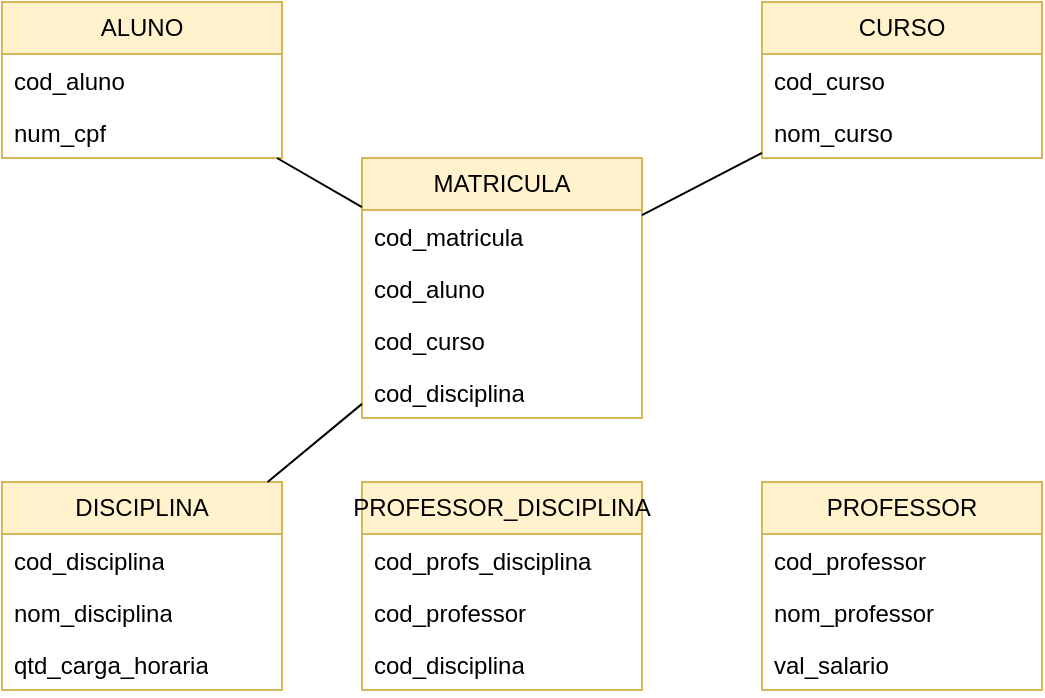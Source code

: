 <mxfile compressed="true" version="21.6.9" type="github"><diagram name="Página-1" id="C2qhlDqRPUhF-mtVejrP"><mxGraphModel dx="794" dy="1534" grid="1" gridSize="10" guides="1" tooltips="1" connect="1" arrows="1" fold="1" page="0" pageScale="1" pageWidth="827" pageHeight="1169" math="0" shadow="0"><root><mxCell id="0"/><mxCell id="1" parent="0"/><mxCell id="I0er0lBhOSjS7gV3siXm-53" value="CURSO" style="swimlane;fontStyle=0;childLayout=stackLayout;horizontal=1;startSize=26;fillColor=#fff2cc;horizontalStack=0;resizeParent=1;resizeParentMax=0;resizeLast=0;collapsible=1;marginBottom=0;whiteSpace=wrap;html=1;strokeColor=#d6b656;" parent="1" vertex="1"><mxGeometry x="440" y="-440" width="140" height="78" as="geometry"/></mxCell><mxCell id="I0er0lBhOSjS7gV3siXm-7" value="cod_curso" style="text;strokeColor=none;fillColor=none;align=left;verticalAlign=top;spacingLeft=4;spacingRight=4;overflow=hidden;rotatable=0;points=[[0,0.5],[1,0.5]];portConstraint=eastwest;whiteSpace=wrap;html=1;" parent="I0er0lBhOSjS7gV3siXm-53" vertex="1"><mxGeometry y="26" width="140" height="26" as="geometry"/></mxCell><mxCell id="I0er0lBhOSjS7gV3siXm-9" value="nom_curso" style="text;strokeColor=none;fillColor=none;align=left;verticalAlign=top;spacingLeft=4;spacingRight=4;overflow=hidden;rotatable=0;points=[[0,0.5],[1,0.5]];portConstraint=eastwest;whiteSpace=wrap;html=1;" parent="I0er0lBhOSjS7gV3siXm-53" vertex="1"><mxGeometry y="52" width="140" height="26" as="geometry"/></mxCell><mxCell id="I0er0lBhOSjS7gV3siXm-61" value="ALUNO" style="swimlane;fontStyle=0;childLayout=stackLayout;horizontal=1;startSize=26;fillColor=#fff2cc;horizontalStack=0;resizeParent=1;resizeParentMax=0;resizeLast=0;collapsible=1;marginBottom=0;whiteSpace=wrap;html=1;strokeColor=#d6b656;" parent="1" vertex="1"><mxGeometry x="60" y="-440" width="140" height="78" as="geometry"/></mxCell><mxCell id="I0er0lBhOSjS7gV3siXm-62" value="cod_aluno" style="text;strokeColor=none;fillColor=none;align=left;verticalAlign=top;spacingLeft=4;spacingRight=4;overflow=hidden;rotatable=0;points=[[0,0.5],[1,0.5]];portConstraint=eastwest;whiteSpace=wrap;html=1;" parent="I0er0lBhOSjS7gV3siXm-61" vertex="1"><mxGeometry y="26" width="140" height="26" as="geometry"/></mxCell><mxCell id="I0er0lBhOSjS7gV3siXm-63" value="num_cpf" style="text;strokeColor=none;fillColor=none;align=left;verticalAlign=top;spacingLeft=4;spacingRight=4;overflow=hidden;rotatable=0;points=[[0,0.5],[1,0.5]];portConstraint=eastwest;whiteSpace=wrap;html=1;" parent="I0er0lBhOSjS7gV3siXm-61" vertex="1"><mxGeometry y="52" width="140" height="26" as="geometry"/></mxCell><mxCell id="I0er0lBhOSjS7gV3siXm-65" value="DISCIPLINA" style="swimlane;fontStyle=0;childLayout=stackLayout;horizontal=1;startSize=26;fillColor=#fff2cc;horizontalStack=0;resizeParent=1;resizeParentMax=0;resizeLast=0;collapsible=1;marginBottom=0;whiteSpace=wrap;html=1;strokeColor=#d6b656;" parent="1" vertex="1"><mxGeometry x="60" y="-200" width="140" height="104" as="geometry"/></mxCell><mxCell id="I0er0lBhOSjS7gV3siXm-66" value="cod_disciplina" style="text;strokeColor=none;fillColor=none;align=left;verticalAlign=top;spacingLeft=4;spacingRight=4;overflow=hidden;rotatable=0;points=[[0,0.5],[1,0.5]];portConstraint=eastwest;whiteSpace=wrap;html=1;" parent="I0er0lBhOSjS7gV3siXm-65" vertex="1"><mxGeometry y="26" width="140" height="26" as="geometry"/></mxCell><mxCell id="I0er0lBhOSjS7gV3siXm-67" value="nom_disciplina" style="text;strokeColor=none;fillColor=none;align=left;verticalAlign=top;spacingLeft=4;spacingRight=4;overflow=hidden;rotatable=0;points=[[0,0.5],[1,0.5]];portConstraint=eastwest;whiteSpace=wrap;html=1;" parent="I0er0lBhOSjS7gV3siXm-65" vertex="1"><mxGeometry y="52" width="140" height="26" as="geometry"/></mxCell><mxCell id="I0er0lBhOSjS7gV3siXm-68" value="qtd_carga_horaria" style="text;strokeColor=none;fillColor=none;align=left;verticalAlign=top;spacingLeft=4;spacingRight=4;overflow=hidden;rotatable=0;points=[[0,0.5],[1,0.5]];portConstraint=eastwest;whiteSpace=wrap;html=1;" parent="I0er0lBhOSjS7gV3siXm-65" vertex="1"><mxGeometry y="78" width="140" height="26" as="geometry"/></mxCell><mxCell id="I0er0lBhOSjS7gV3siXm-69" value="PROFESSOR" style="swimlane;fontStyle=0;childLayout=stackLayout;horizontal=1;startSize=26;fillColor=#fff2cc;horizontalStack=0;resizeParent=1;resizeParentMax=0;resizeLast=0;collapsible=1;marginBottom=0;whiteSpace=wrap;html=1;strokeColor=#d6b656;" parent="1" vertex="1"><mxGeometry x="440" y="-200" width="140" height="104" as="geometry"/></mxCell><mxCell id="I0er0lBhOSjS7gV3siXm-70" value="cod_professor" style="text;strokeColor=none;fillColor=none;align=left;verticalAlign=top;spacingLeft=4;spacingRight=4;overflow=hidden;rotatable=0;points=[[0,0.5],[1,0.5]];portConstraint=eastwest;whiteSpace=wrap;html=1;" parent="I0er0lBhOSjS7gV3siXm-69" vertex="1"><mxGeometry y="26" width="140" height="26" as="geometry"/></mxCell><mxCell id="I0er0lBhOSjS7gV3siXm-71" value="nom_professor" style="text;strokeColor=none;fillColor=none;align=left;verticalAlign=top;spacingLeft=4;spacingRight=4;overflow=hidden;rotatable=0;points=[[0,0.5],[1,0.5]];portConstraint=eastwest;whiteSpace=wrap;html=1;" parent="I0er0lBhOSjS7gV3siXm-69" vertex="1"><mxGeometry y="52" width="140" height="26" as="geometry"/></mxCell><mxCell id="I0er0lBhOSjS7gV3siXm-72" value="val_salario" style="text;strokeColor=none;fillColor=none;align=left;verticalAlign=top;spacingLeft=4;spacingRight=4;overflow=hidden;rotatable=0;points=[[0,0.5],[1,0.5]];portConstraint=eastwest;whiteSpace=wrap;html=1;" parent="I0er0lBhOSjS7gV3siXm-69" vertex="1"><mxGeometry y="78" width="140" height="26" as="geometry"/></mxCell><mxCell id="I0er0lBhOSjS7gV3siXm-73" value="MATRICULA" style="swimlane;fontStyle=0;childLayout=stackLayout;horizontal=1;startSize=26;fillColor=#fff2cc;horizontalStack=0;resizeParent=1;resizeParentMax=0;resizeLast=0;collapsible=1;marginBottom=0;whiteSpace=wrap;html=1;strokeColor=#d6b656;" parent="1" vertex="1"><mxGeometry x="240" y="-362" width="140" height="130" as="geometry"/></mxCell><mxCell id="I0er0lBhOSjS7gV3siXm-74" value="cod_matricula" style="text;strokeColor=none;fillColor=none;align=left;verticalAlign=top;spacingLeft=4;spacingRight=4;overflow=hidden;rotatable=0;points=[[0,0.5],[1,0.5]];portConstraint=eastwest;whiteSpace=wrap;html=1;" parent="I0er0lBhOSjS7gV3siXm-73" vertex="1"><mxGeometry y="26" width="140" height="26" as="geometry"/></mxCell><mxCell id="I0er0lBhOSjS7gV3siXm-75" value="cod_aluno" style="text;strokeColor=none;fillColor=none;align=left;verticalAlign=top;spacingLeft=4;spacingRight=4;overflow=hidden;rotatable=0;points=[[0,0.5],[1,0.5]];portConstraint=eastwest;whiteSpace=wrap;html=1;" parent="I0er0lBhOSjS7gV3siXm-73" vertex="1"><mxGeometry y="52" width="140" height="26" as="geometry"/></mxCell><mxCell id="I0er0lBhOSjS7gV3siXm-76" value="cod_curso" style="text;strokeColor=none;fillColor=none;align=left;verticalAlign=top;spacingLeft=4;spacingRight=4;overflow=hidden;rotatable=0;points=[[0,0.5],[1,0.5]];portConstraint=eastwest;whiteSpace=wrap;html=1;" parent="I0er0lBhOSjS7gV3siXm-73" vertex="1"><mxGeometry y="78" width="140" height="26" as="geometry"/></mxCell><mxCell id="I0er0lBhOSjS7gV3siXm-77" value="cod_disciplina" style="text;strokeColor=none;fillColor=none;align=left;verticalAlign=top;spacingLeft=4;spacingRight=4;overflow=hidden;rotatable=0;points=[[0,0.5],[1,0.5]];portConstraint=eastwest;whiteSpace=wrap;html=1;" parent="I0er0lBhOSjS7gV3siXm-73" vertex="1"><mxGeometry y="104" width="140" height="26" as="geometry"/></mxCell><mxCell id="I0er0lBhOSjS7gV3siXm-79" value="" style="endArrow=none;html=1;rounded=0;" parent="1" source="I0er0lBhOSjS7gV3siXm-73" target="I0er0lBhOSjS7gV3siXm-61" edge="1"><mxGeometry width="50" height="50" relative="1" as="geometry"><mxPoint x="340" y="-230" as="sourcePoint"/><mxPoint x="390" y="-280" as="targetPoint"/></mxGeometry></mxCell><mxCell id="I0er0lBhOSjS7gV3siXm-80" value="" style="endArrow=none;html=1;rounded=0;" parent="1" source="I0er0lBhOSjS7gV3siXm-65" target="I0er0lBhOSjS7gV3siXm-73" edge="1"><mxGeometry width="50" height="50" relative="1" as="geometry"><mxPoint x="340" y="-230" as="sourcePoint"/><mxPoint x="390" y="-280" as="targetPoint"/></mxGeometry></mxCell><mxCell id="I0er0lBhOSjS7gV3siXm-81" value="PROFESSOR_DISCIPLINA" style="swimlane;fontStyle=0;childLayout=stackLayout;horizontal=1;startSize=26;fillColor=#fff2cc;horizontalStack=0;resizeParent=1;resizeParentMax=0;resizeLast=0;collapsible=1;marginBottom=0;whiteSpace=wrap;html=1;strokeColor=#d6b656;" parent="1" vertex="1"><mxGeometry x="240" y="-200" width="140" height="104" as="geometry"/></mxCell><mxCell id="I0er0lBhOSjS7gV3siXm-82" value="cod_profs_disciplina" style="text;strokeColor=none;fillColor=none;align=left;verticalAlign=top;spacingLeft=4;spacingRight=4;overflow=hidden;rotatable=0;points=[[0,0.5],[1,0.5]];portConstraint=eastwest;whiteSpace=wrap;html=1;" parent="I0er0lBhOSjS7gV3siXm-81" vertex="1"><mxGeometry y="26" width="140" height="26" as="geometry"/></mxCell><mxCell id="I0er0lBhOSjS7gV3siXm-83" value="cod_professor" style="text;strokeColor=none;fillColor=none;align=left;verticalAlign=top;spacingLeft=4;spacingRight=4;overflow=hidden;rotatable=0;points=[[0,0.5],[1,0.5]];portConstraint=eastwest;whiteSpace=wrap;html=1;" parent="I0er0lBhOSjS7gV3siXm-81" vertex="1"><mxGeometry y="52" width="140" height="26" as="geometry"/></mxCell><mxCell id="I0er0lBhOSjS7gV3siXm-84" value="cod_disciplina" style="text;strokeColor=none;fillColor=none;align=left;verticalAlign=top;spacingLeft=4;spacingRight=4;overflow=hidden;rotatable=0;points=[[0,0.5],[1,0.5]];portConstraint=eastwest;whiteSpace=wrap;html=1;" parent="I0er0lBhOSjS7gV3siXm-81" vertex="1"><mxGeometry y="78" width="140" height="26" as="geometry"/></mxCell><mxCell id="I0er0lBhOSjS7gV3siXm-85" value="" style="endArrow=none;html=1;rounded=0;" parent="1" source="I0er0lBhOSjS7gV3siXm-73" target="I0er0lBhOSjS7gV3siXm-53" edge="1"><mxGeometry width="50" height="50" relative="1" as="geometry"><mxPoint x="342" y="-233" as="sourcePoint"/><mxPoint x="392" y="-283" as="targetPoint"/></mxGeometry></mxCell></root></mxGraphModel></diagram></mxfile>